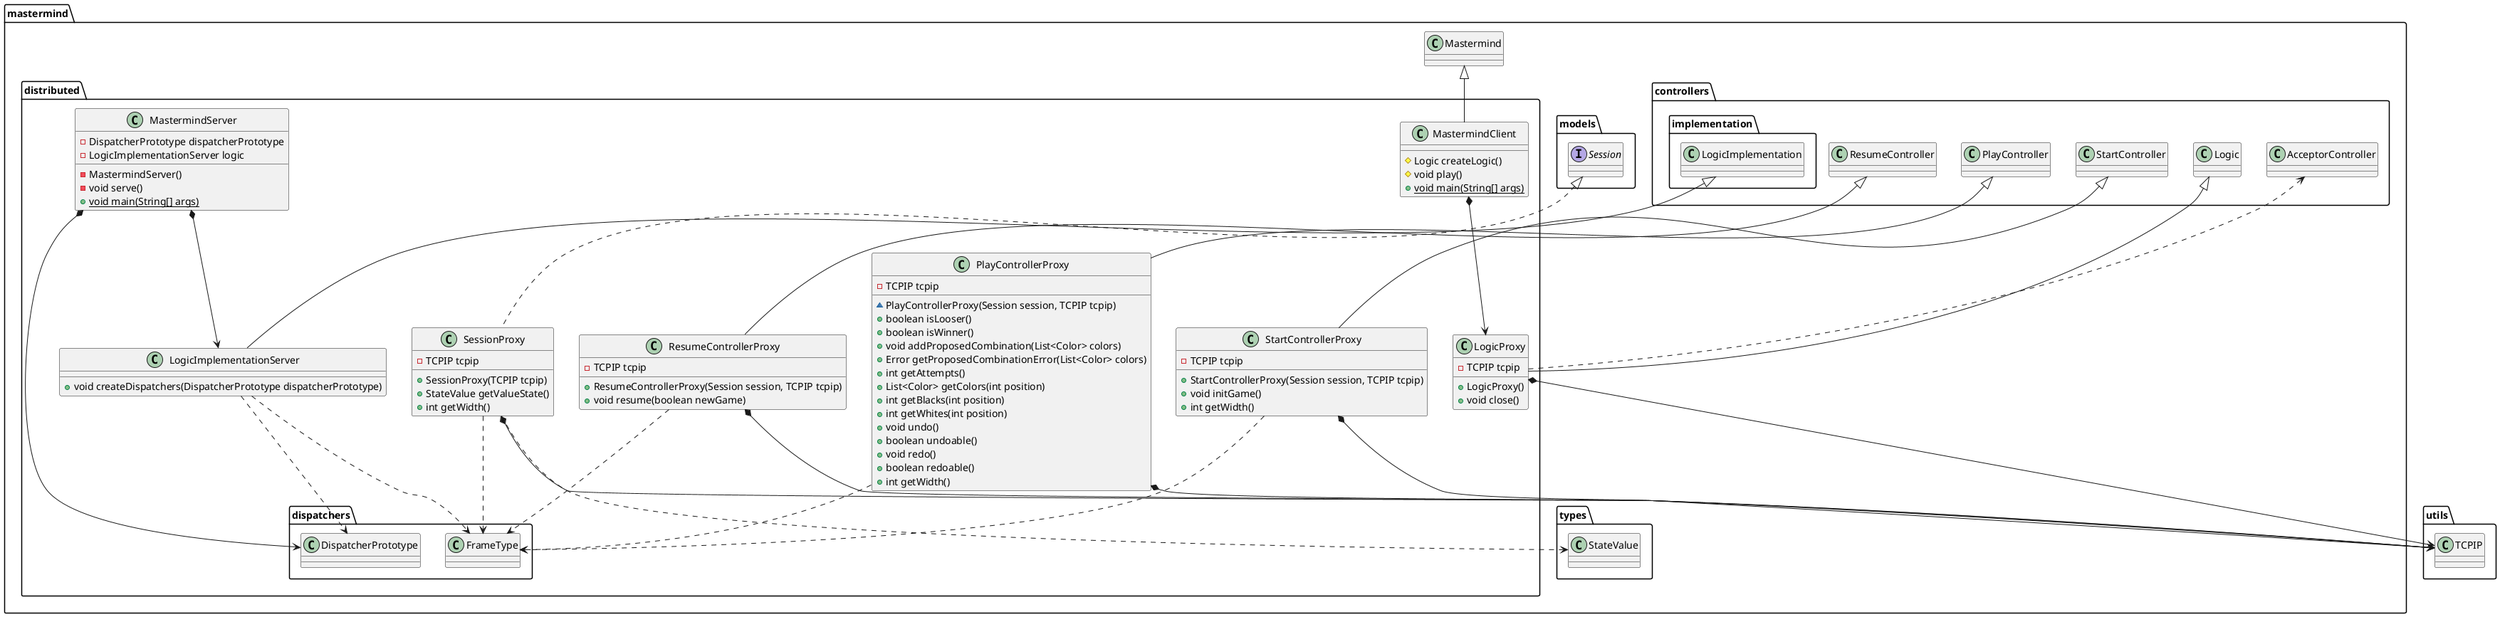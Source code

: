 @startuml

class mastermind.distributed.LogicImplementationServer [[java:jprieto.mastermind.distributed.LogicImplementationServer]] {
	+void createDispatchers(DispatcherPrototype dispatcherPrototype)
}
mastermind.controllers.implementation.LogicImplementation <|-- mastermind.distributed.LogicImplementationServer
mastermind.distributed.LogicImplementationServer ..> mastermind.distributed.dispatchers.DispatcherPrototype
mastermind.distributed.LogicImplementationServer ..> mastermind.distributed.dispatchers.FrameType

class mastermind.distributed.LogicProxy [[java:jprieto.mastermind.distributed.LogicProxy]] {
	-TCPIP tcpip
	+LogicProxy()
	+void close()
}
mastermind.controllers.Logic <|-- mastermind.distributed.LogicProxy
mastermind.distributed.LogicProxy *-down-> utils.TCPIP
mastermind.distributed.LogicProxy  ..> mastermind.controllers.AcceptorController

class mastermind.distributed.MastermindClient [[java:jprieto.mastermind.distributed.MastermindClient]] {
	#Logic createLogic()
	#void play()
	+{static}void main(String[] args)
}
mastermind.Mastermind <|-- mastermind.distributed.MastermindClient
mastermind.distributed.MastermindClient *-down-> mastermind.distributed.LogicProxy

class mastermind.distributed.MastermindServer [[java:jprieto.mastermind.distributed.MastermindServer]] {
	-DispatcherPrototype dispatcherPrototype
	-LogicImplementationServer logic
	-MastermindServer()
	-void serve()
	+{static}void main(String[] args)
}
mastermind.distributed.MastermindServer *-down-> mastermind.distributed.LogicImplementationServer
mastermind.distributed.MastermindServer *-down-> mastermind.distributed.dispatchers.DispatcherPrototype

class mastermind.distributed.PlayControllerProxy [[java:jprieto.mastermind.distributed.PlayControllerProxy]] {
	-TCPIP tcpip
	~PlayControllerProxy(Session session, TCPIP tcpip)
	+boolean isLooser()
	+boolean isWinner()
	+void addProposedCombination(List<Color> colors)
	+Error getProposedCombinationError(List<Color> colors)
	+int getAttempts()
	+List<Color> getColors(int position)
	+int getBlacks(int position)
	+int getWhites(int position)
	+void undo()
	+boolean undoable()
	+void redo()
	+boolean redoable()
	+int getWidth()
}
mastermind.controllers.PlayController <|-- mastermind.distributed.PlayControllerProxy
mastermind.distributed.PlayControllerProxy *-down-> utils.TCPIP
mastermind.distributed.PlayControllerProxy ..> mastermind.distributed.dispatchers.FrameType

class mastermind.distributed.ResumeControllerProxy [[java:jprieto.mastermind.distributed.ResumeControllerProxy]] {
	-TCPIP tcpip
	+ResumeControllerProxy(Session session, TCPIP tcpip)
	+void resume(boolean newGame)
}
mastermind.controllers.ResumeController <|-- mastermind.distributed.ResumeControllerProxy
mastermind.distributed.ResumeControllerProxy *-down-> utils.TCPIP
mastermind.distributed.ResumeControllerProxy ..> mastermind.distributed.dispatchers.FrameType

class mastermind.distributed.SessionProxy [[java:jprieto.mastermind.distributed.SessionProxy]] {
	-TCPIP tcpip
	+SessionProxy(TCPIP tcpip)
	+StateValue getValueState()
	+int getWidth()
}
interface mastermind.models.Session [[java:jprieto.mastermind.models.Session]] {
}
mastermind.models.Session <|.. mastermind.distributed.SessionProxy
mastermind.distributed.SessionProxy *-down-> utils.TCPIP
mastermind.distributed.SessionProxy ..> mastermind.distributed.dispatchers.FrameType
mastermind.distributed.SessionProxy ..> mastermind.types.StateValue


class mastermind.distributed.StartControllerProxy [[java:jprieto.mastermind.distributed.StartControllerProxy]] {
	-TCPIP tcpip
	+StartControllerProxy(Session session, TCPIP tcpip)
	+void initGame()
	+int getWidth()
}
mastermind.controllers.StartController <|-- mastermind.distributed.StartControllerProxy
mastermind.distributed.StartControllerProxy *-down-> utils.TCPIP
mastermind.distributed.StartControllerProxy ..> mastermind.distributed.dispatchers.FrameType


@enduml